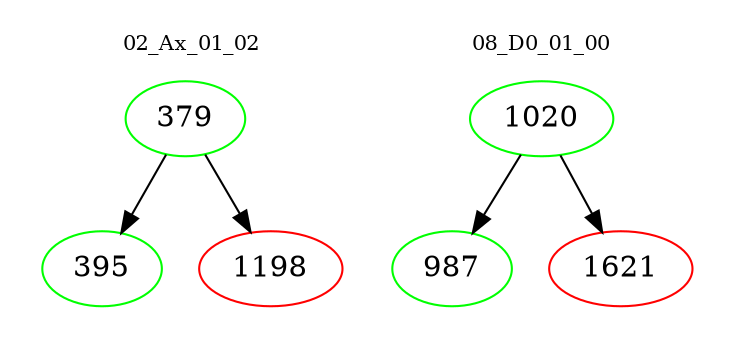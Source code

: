 digraph{
subgraph cluster_0 {
color = white
label = "02_Ax_01_02";
fontsize=10;
T0_379 [label="379", color="green"]
T0_379 -> T0_395 [color="black"]
T0_395 [label="395", color="green"]
T0_379 -> T0_1198 [color="black"]
T0_1198 [label="1198", color="red"]
}
subgraph cluster_1 {
color = white
label = "08_D0_01_00";
fontsize=10;
T1_1020 [label="1020", color="green"]
T1_1020 -> T1_987 [color="black"]
T1_987 [label="987", color="green"]
T1_1020 -> T1_1621 [color="black"]
T1_1621 [label="1621", color="red"]
}
}
